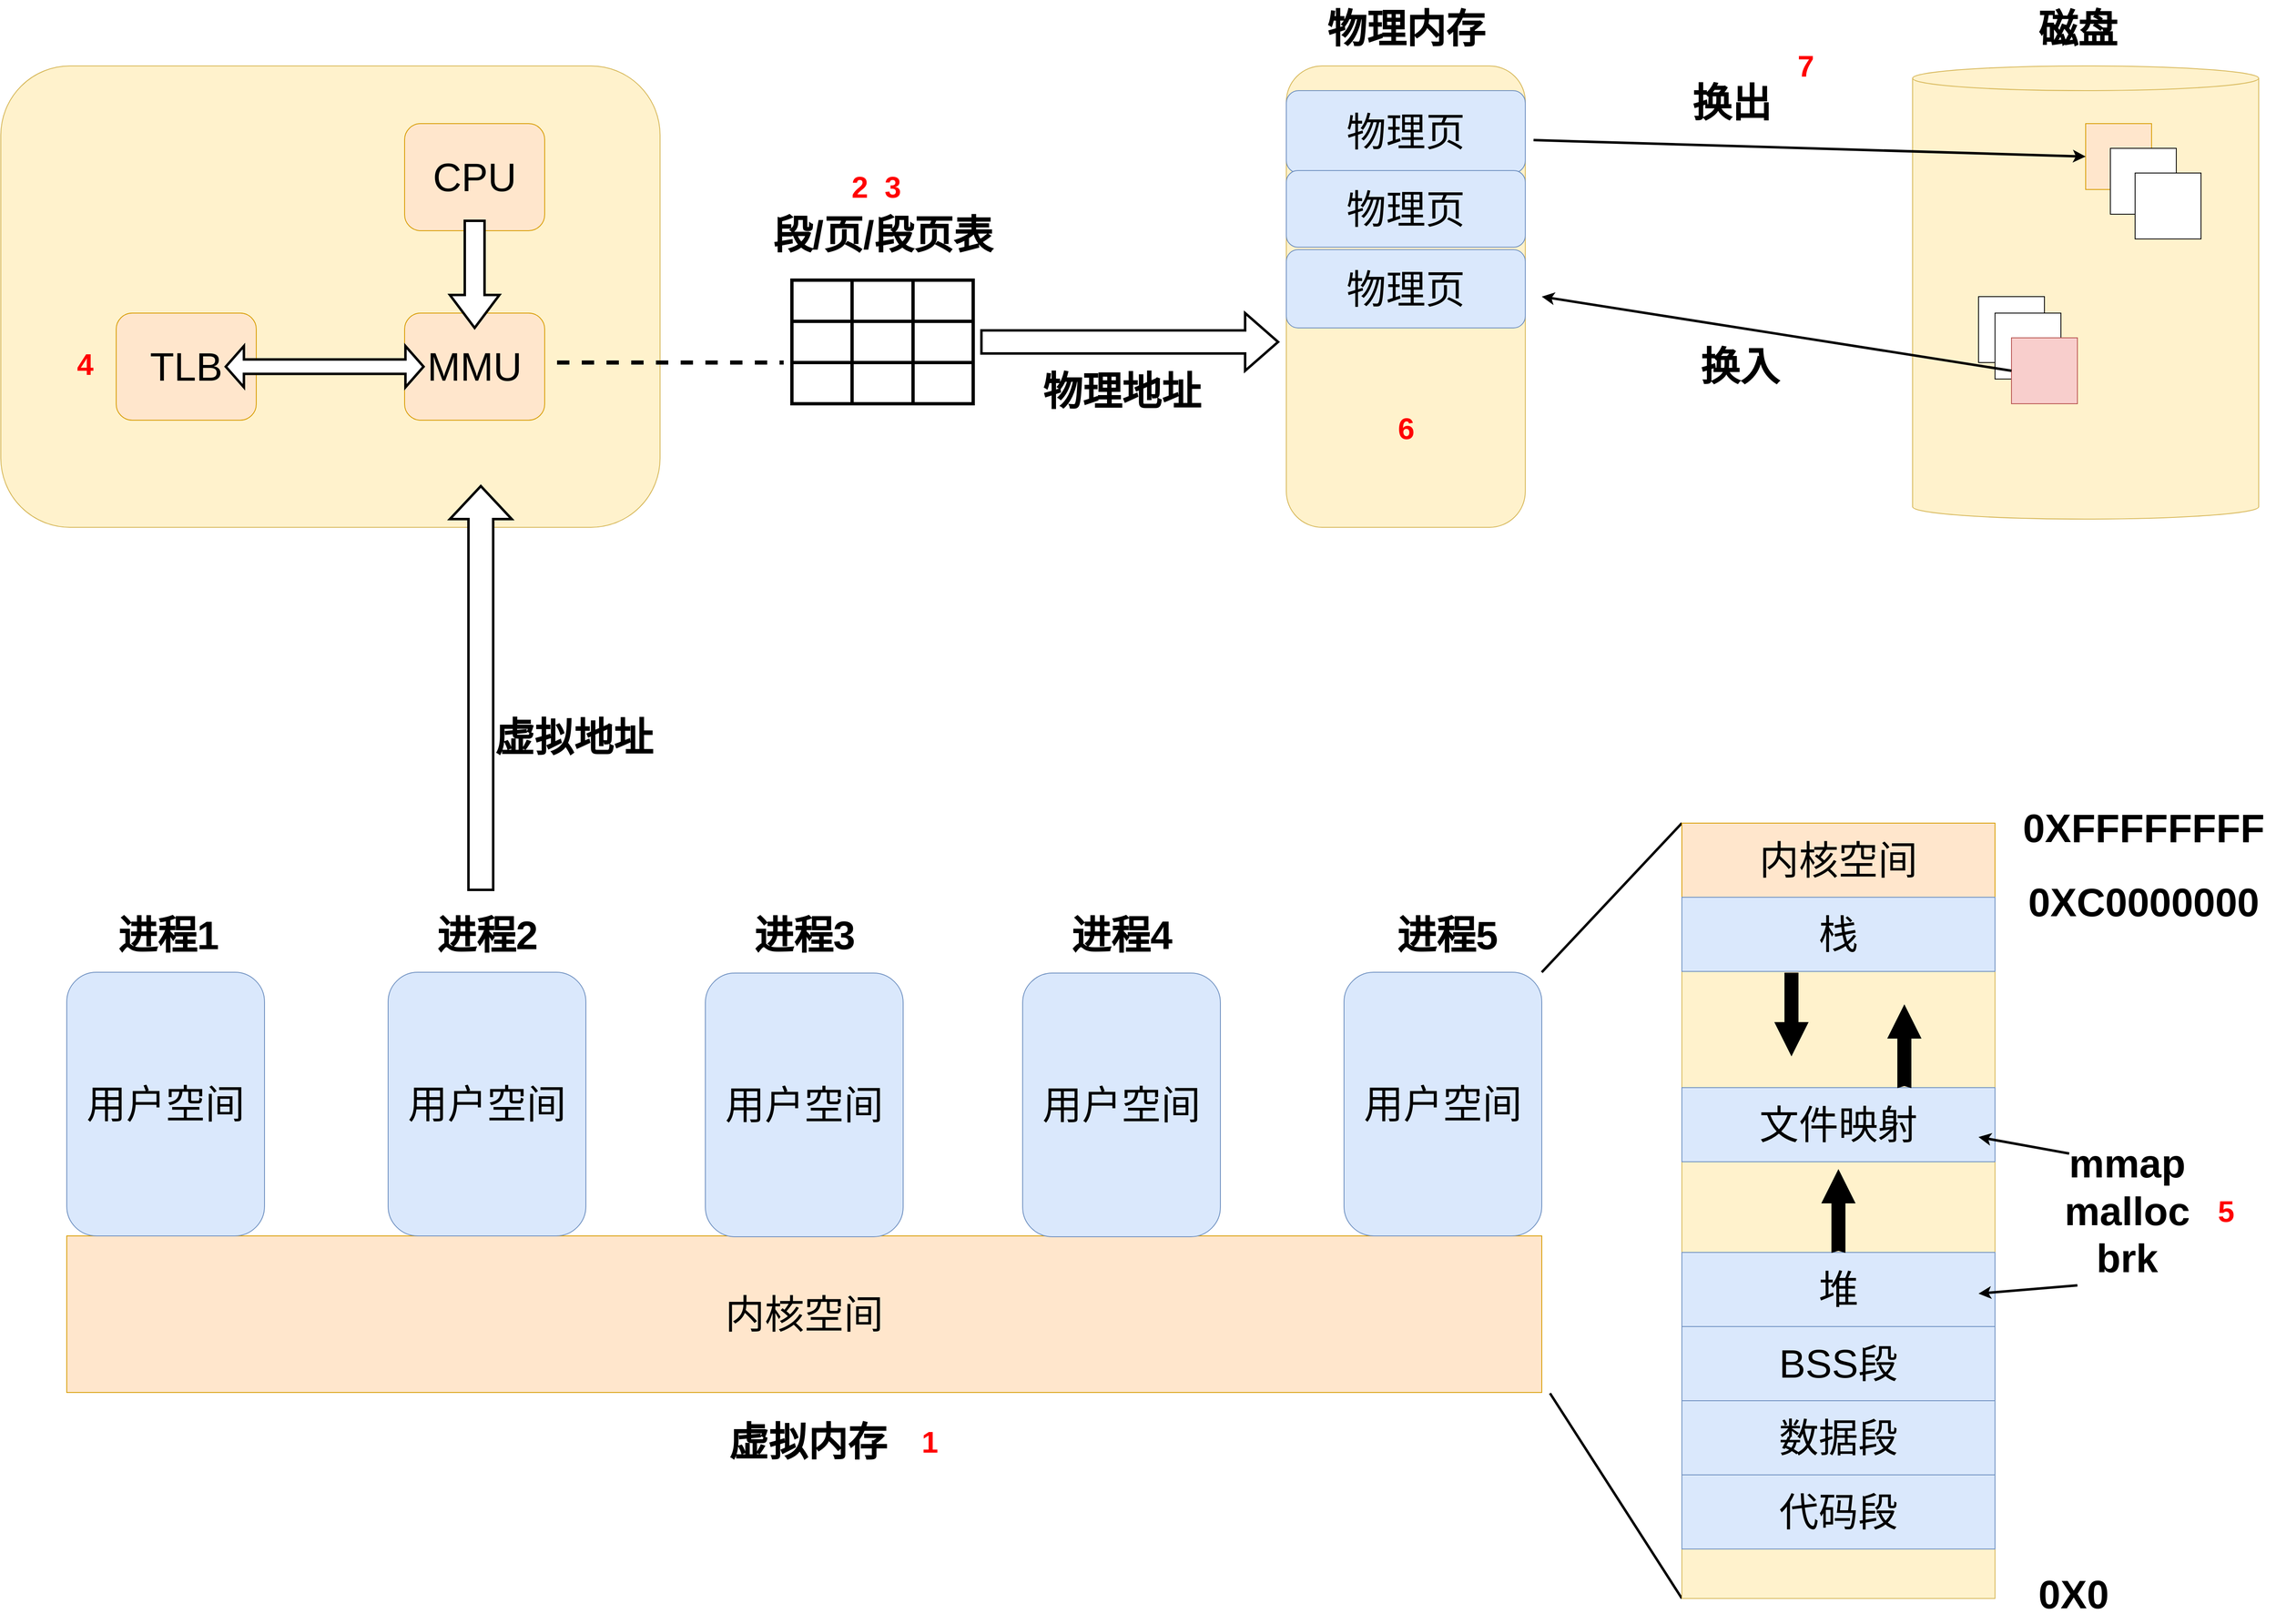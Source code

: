 <mxfile version="24.7.2" type="device">
  <diagram name="第 1 页" id="aKhjywSmSyIfMqFl346a">
    <mxGraphModel dx="5247" dy="3071" grid="1" gridSize="10" guides="1" tooltips="1" connect="1" arrows="1" fold="1" page="1" pageScale="1" pageWidth="4681" pageHeight="3300" math="0" shadow="0">
      <root>
        <mxCell id="0" />
        <mxCell id="1" parent="0" />
        <mxCell id="AWAHnnfGsUUnSCSiyDVp-12" value="" style="rounded=1;whiteSpace=wrap;html=1;fillColor=#fff2cc;strokeColor=#d6b656;" parent="1" vertex="1">
          <mxGeometry x="1190" y="310" width="800" height="560" as="geometry" />
        </mxCell>
        <mxCell id="AWAHnnfGsUUnSCSiyDVp-13" value="&lt;font style=&quot;font-size: 48px;&quot;&gt;CPU&lt;/font&gt;" style="rounded=1;whiteSpace=wrap;html=1;fillColor=#ffe6cc;strokeColor=#d79b00;" parent="1" vertex="1">
          <mxGeometry x="1680" y="380" width="170" height="130" as="geometry" />
        </mxCell>
        <mxCell id="AWAHnnfGsUUnSCSiyDVp-14" value="" style="rounded=1;whiteSpace=wrap;html=1;fillColor=#fff2cc;strokeColor=#d6b656;" parent="1" vertex="1">
          <mxGeometry x="2750" y="310" width="290" height="560" as="geometry" />
        </mxCell>
        <mxCell id="AWAHnnfGsUUnSCSiyDVp-15" value="&lt;font style=&quot;font-size: 48px;&quot;&gt;&lt;b style=&quot;&quot;&gt;物理内存&lt;/b&gt;&lt;/font&gt;" style="text;html=1;align=center;verticalAlign=middle;resizable=0;points=[];autosize=1;strokeColor=none;fillColor=none;" parent="1" vertex="1">
          <mxGeometry x="2785" y="230" width="220" height="70" as="geometry" />
        </mxCell>
        <mxCell id="AWAHnnfGsUUnSCSiyDVp-16" value="&lt;font style=&quot;font-size: 48px;&quot;&gt;物理页&lt;/font&gt;" style="rounded=1;whiteSpace=wrap;html=1;fillColor=#dae8fc;strokeColor=#6c8ebf;" parent="1" vertex="1">
          <mxGeometry x="2750" y="340" width="290" height="100" as="geometry" />
        </mxCell>
        <mxCell id="AWAHnnfGsUUnSCSiyDVp-17" value="&lt;span style=&quot;font-size: 48px;&quot;&gt;物理页&lt;/span&gt;" style="rounded=1;whiteSpace=wrap;html=1;fillColor=#dae8fc;strokeColor=#6c8ebf;" parent="1" vertex="1">
          <mxGeometry x="2750" y="437" width="290" height="93" as="geometry" />
        </mxCell>
        <mxCell id="AWAHnnfGsUUnSCSiyDVp-18" value="&lt;span style=&quot;font-size: 48px;&quot;&gt;物理页&lt;/span&gt;" style="rounded=1;whiteSpace=wrap;html=1;fillColor=#dae8fc;strokeColor=#6c8ebf;" parent="1" vertex="1">
          <mxGeometry x="2750" y="533" width="290" height="95" as="geometry" />
        </mxCell>
        <mxCell id="AWAHnnfGsUUnSCSiyDVp-19" value="&lt;font style=&quot;font-size: 48px;&quot;&gt;内核空间&lt;/font&gt;" style="rounded=0;whiteSpace=wrap;html=1;fillColor=#ffe6cc;strokeColor=#d79b00;" parent="1" vertex="1">
          <mxGeometry x="1270" y="1730" width="1790" height="190" as="geometry" />
        </mxCell>
        <mxCell id="AWAHnnfGsUUnSCSiyDVp-20" value="&lt;font style=&quot;font-size: 48px;&quot;&gt;&lt;b style=&quot;&quot;&gt;虚拟内存&lt;/b&gt;&lt;/font&gt;" style="text;html=1;align=center;verticalAlign=middle;resizable=0;points=[];autosize=1;strokeColor=none;fillColor=none;" parent="1" vertex="1">
          <mxGeometry x="2059" y="1945" width="220" height="70" as="geometry" />
        </mxCell>
        <mxCell id="AWAHnnfGsUUnSCSiyDVp-22" value="&lt;font style=&quot;font-size: 48px;&quot;&gt;用户空间&lt;/font&gt;" style="rounded=1;whiteSpace=wrap;html=1;fillColor=#dae8fc;strokeColor=#6c8ebf;" parent="1" vertex="1">
          <mxGeometry x="1270" y="1410" width="240" height="320" as="geometry" />
        </mxCell>
        <mxCell id="AWAHnnfGsUUnSCSiyDVp-23" value="&lt;font style=&quot;font-size: 48px;&quot;&gt;用户空间&lt;/font&gt;" style="rounded=1;whiteSpace=wrap;html=1;fillColor=#dae8fc;strokeColor=#6c8ebf;" parent="1" vertex="1">
          <mxGeometry x="2820" y="1410" width="240" height="320" as="geometry" />
        </mxCell>
        <mxCell id="AWAHnnfGsUUnSCSiyDVp-24" value="&lt;font style=&quot;font-size: 48px;&quot;&gt;用户空间&lt;/font&gt;" style="rounded=1;whiteSpace=wrap;html=1;fillColor=#dae8fc;strokeColor=#6c8ebf;" parent="1" vertex="1">
          <mxGeometry x="2045" y="1411" width="240" height="320" as="geometry" />
        </mxCell>
        <mxCell id="AWAHnnfGsUUnSCSiyDVp-25" value="&lt;font style=&quot;font-size: 48px;&quot;&gt;用户空间&lt;/font&gt;" style="rounded=1;whiteSpace=wrap;html=1;fillColor=#dae8fc;strokeColor=#6c8ebf;" parent="1" vertex="1">
          <mxGeometry x="1660" y="1410" width="240" height="320" as="geometry" />
        </mxCell>
        <mxCell id="AWAHnnfGsUUnSCSiyDVp-26" value="&lt;font style=&quot;font-size: 48px;&quot;&gt;用户空间&lt;/font&gt;" style="rounded=1;whiteSpace=wrap;html=1;fillColor=#dae8fc;strokeColor=#6c8ebf;" parent="1" vertex="1">
          <mxGeometry x="2430" y="1411" width="240" height="320" as="geometry" />
        </mxCell>
        <mxCell id="sg1HLdPA8sdvHH-0-MiF-2" value="" style="shape=cylinder3;whiteSpace=wrap;html=1;boundedLbl=1;backgroundOutline=1;size=15;fillColor=#fff2cc;strokeColor=#d6b656;" vertex="1" parent="1">
          <mxGeometry x="3510" y="310" width="420" height="550" as="geometry" />
        </mxCell>
        <mxCell id="sg1HLdPA8sdvHH-0-MiF-3" value="" style="whiteSpace=wrap;html=1;aspect=fixed;fillColor=#ffe6cc;strokeColor=#d79b00;" vertex="1" parent="1">
          <mxGeometry x="3720" y="380" width="80" height="80" as="geometry" />
        </mxCell>
        <mxCell id="sg1HLdPA8sdvHH-0-MiF-4" value="" style="whiteSpace=wrap;html=1;aspect=fixed;" vertex="1" parent="1">
          <mxGeometry x="3750" y="410" width="80" height="80" as="geometry" />
        </mxCell>
        <mxCell id="sg1HLdPA8sdvHH-0-MiF-5" value="" style="whiteSpace=wrap;html=1;aspect=fixed;" vertex="1" parent="1">
          <mxGeometry x="3780" y="440" width="80" height="80" as="geometry" />
        </mxCell>
        <mxCell id="sg1HLdPA8sdvHH-0-MiF-10" value="" style="whiteSpace=wrap;html=1;aspect=fixed;" vertex="1" parent="1">
          <mxGeometry x="3590" y="590" width="80" height="80" as="geometry" />
        </mxCell>
        <mxCell id="sg1HLdPA8sdvHH-0-MiF-11" value="" style="whiteSpace=wrap;html=1;aspect=fixed;" vertex="1" parent="1">
          <mxGeometry x="3610" y="610" width="80" height="80" as="geometry" />
        </mxCell>
        <mxCell id="sg1HLdPA8sdvHH-0-MiF-12" value="" style="whiteSpace=wrap;html=1;aspect=fixed;fillColor=#f8cecc;strokeColor=#b85450;" vertex="1" parent="1">
          <mxGeometry x="3630" y="640" width="80" height="80" as="geometry" />
        </mxCell>
        <mxCell id="sg1HLdPA8sdvHH-0-MiF-13" value="&lt;font style=&quot;font-size: 48px;&quot;&gt;&lt;b style=&quot;&quot;&gt;磁盘&lt;/b&gt;&lt;/font&gt;" style="text;html=1;align=center;verticalAlign=middle;resizable=0;points=[];autosize=1;strokeColor=none;fillColor=none;" vertex="1" parent="1">
          <mxGeometry x="3650" y="230" width="120" height="70" as="geometry" />
        </mxCell>
        <mxCell id="sg1HLdPA8sdvHH-0-MiF-14" value="&lt;font style=&quot;font-size: 48px;&quot;&gt;MMU&lt;/font&gt;" style="rounded=1;whiteSpace=wrap;html=1;fillColor=#ffe6cc;strokeColor=#d79b00;" vertex="1" parent="1">
          <mxGeometry x="1680" y="610" width="170" height="130" as="geometry" />
        </mxCell>
        <mxCell id="sg1HLdPA8sdvHH-0-MiF-15" value="&lt;font style=&quot;font-size: 48px;&quot;&gt;TLB&lt;/font&gt;" style="rounded=1;whiteSpace=wrap;html=1;fillColor=#ffe6cc;strokeColor=#d79b00;" vertex="1" parent="1">
          <mxGeometry x="1330" y="610" width="170" height="130" as="geometry" />
        </mxCell>
        <mxCell id="sg1HLdPA8sdvHH-0-MiF-16" value="&lt;font style=&quot;font-size: 48px;&quot;&gt;&lt;b style=&quot;&quot;&gt;进程1&lt;/b&gt;&lt;/font&gt;" style="text;html=1;align=center;verticalAlign=middle;resizable=0;points=[];autosize=1;strokeColor=none;fillColor=none;" vertex="1" parent="1">
          <mxGeometry x="1318" y="1330" width="150" height="70" as="geometry" />
        </mxCell>
        <mxCell id="sg1HLdPA8sdvHH-0-MiF-17" value="&lt;font style=&quot;font-size: 48px;&quot;&gt;&lt;b style=&quot;&quot;&gt;进程2&lt;/b&gt;&lt;/font&gt;" style="text;html=1;align=center;verticalAlign=middle;resizable=0;points=[];autosize=1;strokeColor=none;fillColor=none;" vertex="1" parent="1">
          <mxGeometry x="1705" y="1330" width="150" height="70" as="geometry" />
        </mxCell>
        <mxCell id="sg1HLdPA8sdvHH-0-MiF-18" value="&lt;font style=&quot;font-size: 48px;&quot;&gt;&lt;b style=&quot;&quot;&gt;进程3&lt;/b&gt;&lt;/font&gt;" style="text;html=1;align=center;verticalAlign=middle;resizable=0;points=[];autosize=1;strokeColor=none;fillColor=none;" vertex="1" parent="1">
          <mxGeometry x="2090" y="1330" width="150" height="70" as="geometry" />
        </mxCell>
        <mxCell id="sg1HLdPA8sdvHH-0-MiF-19" value="&lt;font style=&quot;font-size: 48px;&quot;&gt;&lt;b style=&quot;&quot;&gt;进程4&lt;/b&gt;&lt;/font&gt;" style="text;html=1;align=center;verticalAlign=middle;resizable=0;points=[];autosize=1;strokeColor=none;fillColor=none;" vertex="1" parent="1">
          <mxGeometry x="2475" y="1330" width="150" height="70" as="geometry" />
        </mxCell>
        <mxCell id="sg1HLdPA8sdvHH-0-MiF-20" value="&lt;font style=&quot;font-size: 48px;&quot;&gt;&lt;b style=&quot;&quot;&gt;进程5&lt;/b&gt;&lt;/font&gt;" style="text;html=1;align=center;verticalAlign=middle;resizable=0;points=[];autosize=1;strokeColor=none;fillColor=none;" vertex="1" parent="1">
          <mxGeometry x="2870" y="1330" width="150" height="70" as="geometry" />
        </mxCell>
        <mxCell id="sg1HLdPA8sdvHH-0-MiF-21" value="" style="shape=table;startSize=0;container=1;collapsible=0;childLayout=tableLayout;fontSize=16;strokeWidth=4;" vertex="1" parent="1">
          <mxGeometry x="2150" y="570" width="220" height="150" as="geometry" />
        </mxCell>
        <mxCell id="sg1HLdPA8sdvHH-0-MiF-22" value="" style="shape=tableRow;horizontal=0;startSize=0;swimlaneHead=0;swimlaneBody=0;strokeColor=inherit;top=0;left=0;bottom=0;right=0;collapsible=0;dropTarget=0;fillColor=none;points=[[0,0.5],[1,0.5]];portConstraint=eastwest;fontSize=16;" vertex="1" parent="sg1HLdPA8sdvHH-0-MiF-21">
          <mxGeometry width="220" height="50" as="geometry" />
        </mxCell>
        <mxCell id="sg1HLdPA8sdvHH-0-MiF-23" value="" style="shape=partialRectangle;html=1;whiteSpace=wrap;connectable=0;strokeColor=inherit;overflow=hidden;fillColor=none;top=0;left=0;bottom=0;right=0;pointerEvents=1;fontSize=16;" vertex="1" parent="sg1HLdPA8sdvHH-0-MiF-22">
          <mxGeometry width="73" height="50" as="geometry">
            <mxRectangle width="73" height="50" as="alternateBounds" />
          </mxGeometry>
        </mxCell>
        <mxCell id="sg1HLdPA8sdvHH-0-MiF-24" value="" style="shape=partialRectangle;html=1;whiteSpace=wrap;connectable=0;strokeColor=inherit;overflow=hidden;fillColor=none;top=0;left=0;bottom=0;right=0;pointerEvents=1;fontSize=16;" vertex="1" parent="sg1HLdPA8sdvHH-0-MiF-22">
          <mxGeometry x="73" width="74" height="50" as="geometry">
            <mxRectangle width="74" height="50" as="alternateBounds" />
          </mxGeometry>
        </mxCell>
        <mxCell id="sg1HLdPA8sdvHH-0-MiF-25" value="" style="shape=partialRectangle;html=1;whiteSpace=wrap;connectable=0;strokeColor=inherit;overflow=hidden;fillColor=none;top=0;left=0;bottom=0;right=0;pointerEvents=1;fontSize=16;" vertex="1" parent="sg1HLdPA8sdvHH-0-MiF-22">
          <mxGeometry x="147" width="73" height="50" as="geometry">
            <mxRectangle width="73" height="50" as="alternateBounds" />
          </mxGeometry>
        </mxCell>
        <mxCell id="sg1HLdPA8sdvHH-0-MiF-26" value="" style="shape=tableRow;horizontal=0;startSize=0;swimlaneHead=0;swimlaneBody=0;strokeColor=inherit;top=0;left=0;bottom=0;right=0;collapsible=0;dropTarget=0;fillColor=none;points=[[0,0.5],[1,0.5]];portConstraint=eastwest;fontSize=16;" vertex="1" parent="sg1HLdPA8sdvHH-0-MiF-21">
          <mxGeometry y="50" width="220" height="50" as="geometry" />
        </mxCell>
        <mxCell id="sg1HLdPA8sdvHH-0-MiF-27" value="" style="shape=partialRectangle;html=1;whiteSpace=wrap;connectable=0;strokeColor=inherit;overflow=hidden;fillColor=none;top=0;left=0;bottom=0;right=0;pointerEvents=1;fontSize=16;" vertex="1" parent="sg1HLdPA8sdvHH-0-MiF-26">
          <mxGeometry width="73" height="50" as="geometry">
            <mxRectangle width="73" height="50" as="alternateBounds" />
          </mxGeometry>
        </mxCell>
        <mxCell id="sg1HLdPA8sdvHH-0-MiF-28" value="" style="shape=partialRectangle;html=1;whiteSpace=wrap;connectable=0;strokeColor=inherit;overflow=hidden;fillColor=none;top=0;left=0;bottom=0;right=0;pointerEvents=1;fontSize=16;" vertex="1" parent="sg1HLdPA8sdvHH-0-MiF-26">
          <mxGeometry x="73" width="74" height="50" as="geometry">
            <mxRectangle width="74" height="50" as="alternateBounds" />
          </mxGeometry>
        </mxCell>
        <mxCell id="sg1HLdPA8sdvHH-0-MiF-29" value="" style="shape=partialRectangle;html=1;whiteSpace=wrap;connectable=0;strokeColor=inherit;overflow=hidden;fillColor=none;top=0;left=0;bottom=0;right=0;pointerEvents=1;fontSize=16;" vertex="1" parent="sg1HLdPA8sdvHH-0-MiF-26">
          <mxGeometry x="147" width="73" height="50" as="geometry">
            <mxRectangle width="73" height="50" as="alternateBounds" />
          </mxGeometry>
        </mxCell>
        <mxCell id="sg1HLdPA8sdvHH-0-MiF-30" value="" style="shape=tableRow;horizontal=0;startSize=0;swimlaneHead=0;swimlaneBody=0;strokeColor=inherit;top=0;left=0;bottom=0;right=0;collapsible=0;dropTarget=0;fillColor=none;points=[[0,0.5],[1,0.5]];portConstraint=eastwest;fontSize=16;" vertex="1" parent="sg1HLdPA8sdvHH-0-MiF-21">
          <mxGeometry y="100" width="220" height="50" as="geometry" />
        </mxCell>
        <mxCell id="sg1HLdPA8sdvHH-0-MiF-31" value="" style="shape=partialRectangle;html=1;whiteSpace=wrap;connectable=0;strokeColor=inherit;overflow=hidden;fillColor=none;top=0;left=0;bottom=0;right=0;pointerEvents=1;fontSize=16;" vertex="1" parent="sg1HLdPA8sdvHH-0-MiF-30">
          <mxGeometry width="73" height="50" as="geometry">
            <mxRectangle width="73" height="50" as="alternateBounds" />
          </mxGeometry>
        </mxCell>
        <mxCell id="sg1HLdPA8sdvHH-0-MiF-32" value="" style="shape=partialRectangle;html=1;whiteSpace=wrap;connectable=0;strokeColor=inherit;overflow=hidden;fillColor=none;top=0;left=0;bottom=0;right=0;pointerEvents=1;fontSize=16;" vertex="1" parent="sg1HLdPA8sdvHH-0-MiF-30">
          <mxGeometry x="73" width="74" height="50" as="geometry">
            <mxRectangle width="74" height="50" as="alternateBounds" />
          </mxGeometry>
        </mxCell>
        <mxCell id="sg1HLdPA8sdvHH-0-MiF-33" value="" style="shape=partialRectangle;html=1;whiteSpace=wrap;connectable=0;strokeColor=inherit;overflow=hidden;fillColor=none;top=0;left=0;bottom=0;right=0;pointerEvents=1;fontSize=16;" vertex="1" parent="sg1HLdPA8sdvHH-0-MiF-30">
          <mxGeometry x="147" width="73" height="50" as="geometry">
            <mxRectangle width="73" height="50" as="alternateBounds" />
          </mxGeometry>
        </mxCell>
        <mxCell id="sg1HLdPA8sdvHH-0-MiF-34" value="&lt;span style=&quot;font-size: 48px;&quot;&gt;&lt;b&gt;段/页/段页表&lt;/b&gt;&lt;/span&gt;" style="text;html=1;align=center;verticalAlign=middle;resizable=0;points=[];autosize=1;strokeColor=none;fillColor=none;" vertex="1" parent="1">
          <mxGeometry x="2115" y="480" width="290" height="70" as="geometry" />
        </mxCell>
        <mxCell id="sg1HLdPA8sdvHH-0-MiF-35" value="" style="html=1;shadow=0;dashed=0;align=center;verticalAlign=middle;shape=mxgraph.arrows2.arrow;dy=0.6;dx=40;direction=south;notch=0;strokeWidth=3;" vertex="1" parent="1">
          <mxGeometry x="1735" y="498" width="60" height="130" as="geometry" />
        </mxCell>
        <mxCell id="sg1HLdPA8sdvHH-0-MiF-36" value="" style="html=1;shadow=0;dashed=0;align=center;verticalAlign=middle;shape=mxgraph.arrows2.twoWayArrow;dy=0.65;dx=22;strokeWidth=3;" vertex="1" parent="1">
          <mxGeometry x="1463" y="650" width="240" height="50" as="geometry" />
        </mxCell>
        <mxCell id="sg1HLdPA8sdvHH-0-MiF-37" value="" style="endArrow=none;dashed=1;html=1;rounded=0;strokeWidth=5;" edge="1" parent="1">
          <mxGeometry width="50" height="50" relative="1" as="geometry">
            <mxPoint x="1865" y="670" as="sourcePoint" />
            <mxPoint x="2140" y="670" as="targetPoint" />
          </mxGeometry>
        </mxCell>
        <mxCell id="sg1HLdPA8sdvHH-0-MiF-38" value="" style="html=1;shadow=0;dashed=0;align=center;verticalAlign=middle;shape=mxgraph.arrows2.arrow;dy=0.6;dx=40;direction=north;notch=0;strokeWidth=3;" vertex="1" parent="1">
          <mxGeometry x="1735" y="820" width="75" height="490" as="geometry" />
        </mxCell>
        <mxCell id="sg1HLdPA8sdvHH-0-MiF-39" value="&lt;font style=&quot;font-size: 48px;&quot;&gt;&lt;b style=&quot;&quot;&gt;虚拟地址&lt;/b&gt;&lt;/font&gt;" style="text;html=1;align=center;verticalAlign=middle;resizable=0;points=[];autosize=1;strokeColor=none;fillColor=none;" vertex="1" parent="1">
          <mxGeometry x="1775" y="1090" width="220" height="70" as="geometry" />
        </mxCell>
        <mxCell id="sg1HLdPA8sdvHH-0-MiF-40" value="" style="html=1;shadow=0;dashed=0;align=center;verticalAlign=middle;shape=mxgraph.arrows2.arrow;dy=0.6;dx=40;notch=0;strokeWidth=3;" vertex="1" parent="1">
          <mxGeometry x="2380" y="610" width="360" height="70" as="geometry" />
        </mxCell>
        <mxCell id="sg1HLdPA8sdvHH-0-MiF-41" value="&lt;font style=&quot;font-size: 48px;&quot;&gt;&lt;b style=&quot;&quot;&gt;物理地址&lt;/b&gt;&lt;/font&gt;" style="text;html=1;align=center;verticalAlign=middle;resizable=0;points=[];autosize=1;strokeColor=none;fillColor=none;" vertex="1" parent="1">
          <mxGeometry x="2440" y="670" width="220" height="70" as="geometry" />
        </mxCell>
        <mxCell id="sg1HLdPA8sdvHH-0-MiF-42" value="" style="endArrow=classic;html=1;rounded=0;entryX=0;entryY=0.5;entryDx=0;entryDy=0;strokeWidth=3;" edge="1" parent="1" target="sg1HLdPA8sdvHH-0-MiF-3">
          <mxGeometry width="50" height="50" relative="1" as="geometry">
            <mxPoint x="3050" y="400" as="sourcePoint" />
            <mxPoint x="3100" y="350" as="targetPoint" />
          </mxGeometry>
        </mxCell>
        <mxCell id="sg1HLdPA8sdvHH-0-MiF-43" value="&lt;font style=&quot;font-size: 48px;&quot;&gt;&lt;b style=&quot;&quot;&gt;换出&lt;/b&gt;&lt;/font&gt;" style="text;html=1;align=center;verticalAlign=middle;resizable=0;points=[];autosize=1;strokeColor=none;fillColor=none;" vertex="1" parent="1">
          <mxGeometry x="3230" y="320" width="120" height="70" as="geometry" />
        </mxCell>
        <mxCell id="sg1HLdPA8sdvHH-0-MiF-44" value="" style="endArrow=classic;html=1;rounded=0;exitX=0;exitY=1;exitDx=0;exitDy=0;strokeWidth=3;" edge="1" parent="1">
          <mxGeometry width="50" height="50" relative="1" as="geometry">
            <mxPoint x="3630" y="680" as="sourcePoint" />
            <mxPoint x="3060" y="590" as="targetPoint" />
          </mxGeometry>
        </mxCell>
        <mxCell id="sg1HLdPA8sdvHH-0-MiF-45" value="&lt;font style=&quot;font-size: 48px;&quot;&gt;&lt;b style=&quot;&quot;&gt;换入&lt;/b&gt;&lt;/font&gt;" style="text;html=1;align=center;verticalAlign=middle;resizable=0;points=[];autosize=1;strokeColor=none;fillColor=none;" vertex="1" parent="1">
          <mxGeometry x="3240" y="640" width="120" height="70" as="geometry" />
        </mxCell>
        <mxCell id="sg1HLdPA8sdvHH-0-MiF-46" value="&lt;font color=&quot;#ff0000&quot; style=&quot;font-size: 36px;&quot;&gt;1&lt;/font&gt;" style="text;strokeColor=none;fillColor=none;html=1;fontSize=24;fontStyle=1;verticalAlign=middle;align=center;" vertex="1" parent="1">
          <mxGeometry x="2267" y="1960" width="100" height="40" as="geometry" />
        </mxCell>
        <mxCell id="sg1HLdPA8sdvHH-0-MiF-47" value="&lt;font color=&quot;#ff0000&quot; style=&quot;font-size: 36px;&quot;&gt;2&amp;nbsp; 3&lt;/font&gt;" style="text;strokeColor=none;fillColor=none;html=1;fontSize=24;fontStyle=1;verticalAlign=middle;align=center;" vertex="1" parent="1">
          <mxGeometry x="2202" y="437" width="100" height="40" as="geometry" />
        </mxCell>
        <mxCell id="sg1HLdPA8sdvHH-0-MiF-48" value="&lt;font color=&quot;#ff0000&quot; style=&quot;font-size: 36px;&quot;&gt;4&lt;/font&gt;" style="text;strokeColor=none;fillColor=none;html=1;fontSize=24;fontStyle=1;verticalAlign=middle;align=center;" vertex="1" parent="1">
          <mxGeometry x="1242" y="652" width="100" height="40" as="geometry" />
        </mxCell>
        <mxCell id="sg1HLdPA8sdvHH-0-MiF-49" value="&lt;div&gt;&lt;span style=&quot;font-size: 48px;&quot;&gt;&lt;b&gt;mmap&lt;/b&gt;&lt;/span&gt;&lt;/div&gt;&lt;font style=&quot;font-size: 48px;&quot;&gt;&lt;b style=&quot;&quot;&gt;malloc&lt;/b&gt;&lt;/font&gt;&lt;div&gt;&lt;font style=&quot;font-size: 48px;&quot;&gt;&lt;b style=&quot;&quot;&gt;brk&lt;/b&gt;&lt;/font&gt;&lt;/div&gt;" style="text;html=1;align=center;verticalAlign=middle;resizable=0;points=[];autosize=1;strokeColor=none;fillColor=none;" vertex="1" parent="1">
          <mxGeometry x="3680" y="1605" width="180" height="190" as="geometry" />
        </mxCell>
        <mxCell id="sg1HLdPA8sdvHH-0-MiF-50" value="&lt;font color=&quot;#ff0000&quot; style=&quot;font-size: 36px;&quot;&gt;5&lt;/font&gt;" style="text;strokeColor=none;fillColor=none;html=1;fontSize=24;fontStyle=1;verticalAlign=middle;align=center;" vertex="1" parent="1">
          <mxGeometry x="3840" y="1680" width="100" height="40" as="geometry" />
        </mxCell>
        <mxCell id="sg1HLdPA8sdvHH-0-MiF-51" value="" style="endArrow=none;html=1;rounded=0;strokeWidth=3;entryX=0;entryY=0;entryDx=0;entryDy=0;" edge="1" parent="1" target="sg1HLdPA8sdvHH-0-MiF-54">
          <mxGeometry width="50" height="50" relative="1" as="geometry">
            <mxPoint x="3060" y="1410" as="sourcePoint" />
            <mxPoint x="3190" y="1290" as="targetPoint" />
          </mxGeometry>
        </mxCell>
        <mxCell id="sg1HLdPA8sdvHH-0-MiF-52" value="" style="endArrow=none;html=1;rounded=0;strokeWidth=3;entryX=0;entryY=1;entryDx=0;entryDy=0;" edge="1" parent="1" target="sg1HLdPA8sdvHH-0-MiF-53">
          <mxGeometry width="50" height="50" relative="1" as="geometry">
            <mxPoint x="3070" y="1921" as="sourcePoint" />
            <mxPoint x="3200" y="1801" as="targetPoint" />
          </mxGeometry>
        </mxCell>
        <mxCell id="sg1HLdPA8sdvHH-0-MiF-53" value="" style="rounded=0;whiteSpace=wrap;html=1;fillColor=#fff2cc;strokeColor=#d6b656;" vertex="1" parent="1">
          <mxGeometry x="3230" y="1230" width="380" height="940" as="geometry" />
        </mxCell>
        <mxCell id="sg1HLdPA8sdvHH-0-MiF-54" value="&lt;font style=&quot;font-size: 48px;&quot;&gt;内核空间&lt;/font&gt;" style="rounded=0;whiteSpace=wrap;html=1;fillColor=#ffe6cc;strokeColor=#d79b00;" vertex="1" parent="1">
          <mxGeometry x="3230" y="1229" width="380" height="90" as="geometry" />
        </mxCell>
        <mxCell id="sg1HLdPA8sdvHH-0-MiF-55" value="&lt;font style=&quot;font-size: 48px;&quot;&gt;栈&lt;/font&gt;" style="rounded=0;whiteSpace=wrap;html=1;fillColor=#dae8fc;strokeColor=#6c8ebf;" vertex="1" parent="1">
          <mxGeometry x="3230" y="1319" width="380" height="90" as="geometry" />
        </mxCell>
        <mxCell id="sg1HLdPA8sdvHH-0-MiF-56" value="" style="html=1;shadow=0;dashed=0;align=center;verticalAlign=middle;shape=mxgraph.arrows2.arrow;dy=0.6;dx=40;direction=south;notch=0;fillColor=#000000;" vertex="1" parent="1">
          <mxGeometry x="3343" y="1411" width="40" height="100" as="geometry" />
        </mxCell>
        <mxCell id="sg1HLdPA8sdvHH-0-MiF-57" value="&lt;font style=&quot;font-size: 48px;&quot;&gt;文件映射&lt;/font&gt;" style="rounded=0;whiteSpace=wrap;html=1;fillColor=#dae8fc;strokeColor=#6c8ebf;" vertex="1" parent="1">
          <mxGeometry x="3230" y="1550" width="380" height="90" as="geometry" />
        </mxCell>
        <mxCell id="sg1HLdPA8sdvHH-0-MiF-58" value="" style="html=1;shadow=0;dashed=0;align=center;verticalAlign=middle;shape=mxgraph.arrows2.arrow;dy=0.6;dx=40;direction=north;notch=2.44;fillColor=#000000;" vertex="1" parent="1">
          <mxGeometry x="3480" y="1450" width="40" height="100" as="geometry" />
        </mxCell>
        <mxCell id="sg1HLdPA8sdvHH-0-MiF-59" value="&lt;font style=&quot;font-size: 48px;&quot;&gt;堆&lt;/font&gt;" style="rounded=0;whiteSpace=wrap;html=1;fillColor=#dae8fc;strokeColor=#6c8ebf;" vertex="1" parent="1">
          <mxGeometry x="3230" y="1750" width="380" height="90" as="geometry" />
        </mxCell>
        <mxCell id="sg1HLdPA8sdvHH-0-MiF-60" value="" style="html=1;shadow=0;dashed=0;align=center;verticalAlign=middle;shape=mxgraph.arrows2.arrow;dy=0.6;dx=40;direction=north;notch=2.44;fillColor=#000000;" vertex="1" parent="1">
          <mxGeometry x="3400" y="1650" width="40" height="100" as="geometry" />
        </mxCell>
        <mxCell id="sg1HLdPA8sdvHH-0-MiF-61" value="&lt;font style=&quot;font-size: 48px;&quot;&gt;BSS段&lt;/font&gt;" style="rounded=0;whiteSpace=wrap;html=1;fillColor=#dae8fc;strokeColor=#6c8ebf;" vertex="1" parent="1">
          <mxGeometry x="3230" y="1840" width="380" height="90" as="geometry" />
        </mxCell>
        <mxCell id="sg1HLdPA8sdvHH-0-MiF-62" value="&lt;font style=&quot;font-size: 48px;&quot;&gt;数据段&lt;/font&gt;" style="rounded=0;whiteSpace=wrap;html=1;fillColor=#dae8fc;strokeColor=#6c8ebf;" vertex="1" parent="1">
          <mxGeometry x="3230" y="1930" width="380" height="90" as="geometry" />
        </mxCell>
        <mxCell id="sg1HLdPA8sdvHH-0-MiF-63" value="&lt;font style=&quot;font-size: 48px;&quot;&gt;代码段&lt;/font&gt;" style="rounded=0;whiteSpace=wrap;html=1;fillColor=#dae8fc;strokeColor=#6c8ebf;" vertex="1" parent="1">
          <mxGeometry x="3230" y="2020" width="380" height="90" as="geometry" />
        </mxCell>
        <mxCell id="sg1HLdPA8sdvHH-0-MiF-64" value="&lt;font style=&quot;font-size: 48px;&quot;&gt;&lt;b style=&quot;&quot;&gt;0XFFFFFFFF&lt;/b&gt;&lt;/font&gt;" style="text;html=1;align=center;verticalAlign=middle;resizable=0;points=[];autosize=1;strokeColor=none;fillColor=none;" vertex="1" parent="1">
          <mxGeometry x="3630" y="1200" width="320" height="70" as="geometry" />
        </mxCell>
        <mxCell id="sg1HLdPA8sdvHH-0-MiF-65" value="&lt;font style=&quot;font-size: 48px;&quot;&gt;&lt;b style=&quot;&quot;&gt;0XC0000000&lt;/b&gt;&lt;/font&gt;&lt;span style=&quot;color: rgba(0, 0, 0, 0); font-family: monospace; font-size: 0px; text-align: start;&quot;&gt;%3CmxGraphModel%3E%3Croot%3E%3CmxCell%20id%3D%220%22%2F%3E%3CmxCell%20id%3D%221%22%20parent%3D%220%22%2F%3E%3CmxCell%20id%3D%222%22%20value%3D%22%26lt%3Bfont%20style%3D%26quot%3Bfont-size%3A%2048px%3B%26quot%3B%26gt%3B%26lt%3Bb%20style%3D%26quot%3B%26quot%3B%26gt%3B0XFFFFFFFF%26lt%3B%2Fb%26gt%3B%26lt%3B%2Ffont%26gt%3B%22%20style%3D%22text%3Bhtml%3D1%3Balign%3Dcenter%3BverticalAlign%3Dmiddle%3Bresizable%3D0%3Bpoints%3D%5B%5D%3Bautosize%3D1%3BstrokeColor%3Dnone%3BfillColor%3Dnone%3B%22%20vertex%3D%221%22%20parent%3D%221%22%3E%3CmxGeometry%20x%3D%223680%22%20y%3D%221810%22%20width%3D%22320%22%20height%3D%2270%22%20as%3D%22geometry%22%2F%3E%3C%2FmxCell%3E%3C%2Froot%3E%3C%2FmxGraphModel%3E&lt;/span&gt;" style="text;html=1;align=center;verticalAlign=middle;resizable=0;points=[];autosize=1;strokeColor=none;fillColor=none;" vertex="1" parent="1">
          <mxGeometry x="3640" y="1290" width="300" height="70" as="geometry" />
        </mxCell>
        <mxCell id="sg1HLdPA8sdvHH-0-MiF-66" value="&lt;font style=&quot;font-size: 48px;&quot;&gt;&lt;b style=&quot;&quot;&gt;0X0&lt;/b&gt;&lt;/font&gt;&lt;span style=&quot;color: rgba(0, 0, 0, 0); font-family: monospace; font-size: 0px; text-align: start;&quot;&gt;CmxGraphModel%3E%3Croot%3E%3CmxCell%20id%3D%220%22%2F%3E%3CmxCell%20id%3D%221%22%20parent%3D%220%22%2F%3E%3CmxCell%20id%3D%222%22%20value%3D%22%26lt%3Bfont%20style%3D%26quot%3Bfont-size%3A%2048px%3B%26quot%3B%26gt%3B%26lt%3Bb%20style%3D%26quot%3B%26quot%3B%26gt%3B0XFFFFFFFF%26lt%3B%2Fb%26gt%3B%26lt%3B%2Ffont%26gt%3B%22%20style%3D%22text%3Bhtml%3D1%3Balign%3Dcenter%3BverticalAlign%3Dmiddle%3Bresizable%3D0%3Bpoints%3D%5B%5D%3Bautosize%3D1%3BstrokeColor%3Dnone%3BfillColor%3Dnone%3B%22%20vertex%3D%221%22%20parent%3D%221%22%3E%3CmxGeometry%20x%3D%223680%22%20y%3D%221810%22%20width%3D%22320%22%20height%3D%2270%22%20as%3D%22geometry%22%2F%3E%3C%2FmxCell%3E%3C%2Froot%3E%3C%2FmxGraphModel%3E&lt;/span&gt;" style="text;html=1;align=center;verticalAlign=middle;resizable=0;points=[];autosize=1;strokeColor=none;fillColor=none;" vertex="1" parent="1">
          <mxGeometry x="3650" y="2130" width="110" height="70" as="geometry" />
        </mxCell>
        <mxCell id="sg1HLdPA8sdvHH-0-MiF-68" value="" style="endArrow=classic;html=1;rounded=0;strokeWidth=3;" edge="1" parent="1">
          <mxGeometry width="50" height="50" relative="1" as="geometry">
            <mxPoint x="3700" y="1630" as="sourcePoint" />
            <mxPoint x="3590" y="1610" as="targetPoint" />
          </mxGeometry>
        </mxCell>
        <mxCell id="sg1HLdPA8sdvHH-0-MiF-69" value="" style="endArrow=classic;html=1;rounded=0;strokeWidth=3;" edge="1" parent="1">
          <mxGeometry width="50" height="50" relative="1" as="geometry">
            <mxPoint x="3710" y="1790" as="sourcePoint" />
            <mxPoint x="3590" y="1800" as="targetPoint" />
          </mxGeometry>
        </mxCell>
        <mxCell id="sg1HLdPA8sdvHH-0-MiF-72" value="&lt;font color=&quot;#ff0000&quot; style=&quot;font-size: 36px;&quot;&gt;6&lt;/font&gt;" style="text;strokeColor=none;fillColor=none;html=1;fontSize=24;fontStyle=1;verticalAlign=middle;align=center;" vertex="1" parent="1">
          <mxGeometry x="2845" y="730" width="100" height="40" as="geometry" />
        </mxCell>
        <mxCell id="sg1HLdPA8sdvHH-0-MiF-74" value="&lt;font color=&quot;#ff0000&quot; style=&quot;font-size: 36px;&quot;&gt;7&lt;/font&gt;" style="text;strokeColor=none;fillColor=none;html=1;fontSize=24;fontStyle=1;verticalAlign=middle;align=center;" vertex="1" parent="1">
          <mxGeometry x="3330" y="290" width="100" height="40" as="geometry" />
        </mxCell>
      </root>
    </mxGraphModel>
  </diagram>
</mxfile>
